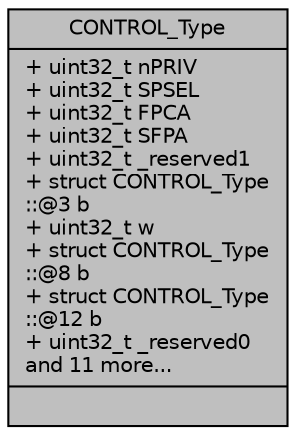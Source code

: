digraph "CONTROL_Type"
{
 // LATEX_PDF_SIZE
  edge [fontname="Helvetica",fontsize="10",labelfontname="Helvetica",labelfontsize="10"];
  node [fontname="Helvetica",fontsize="10",shape=record];
  Node1 [label="{CONTROL_Type\n|+ uint32_t nPRIV\l+ uint32_t SPSEL\l+ uint32_t FPCA\l+ uint32_t SFPA\l+ uint32_t _reserved1\l+ struct CONTROL_Type\l::@3 b\l+ uint32_t w\l+ struct CONTROL_Type\l::@8 b\l+ struct CONTROL_Type\l::@12 b\l+ uint32_t _reserved0\land 11 more...\l|}",height=0.2,width=0.4,color="black", fillcolor="grey75", style="filled", fontcolor="black",tooltip="Union type to access the Control Registers (CONTROL)."];
}

